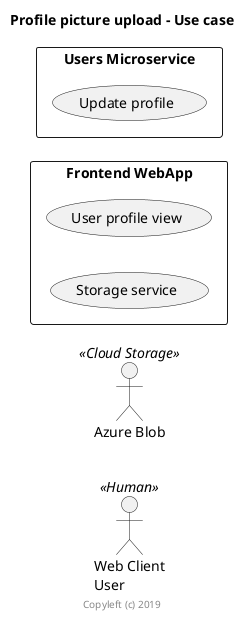@startuml Profile picture upload - Use case
skinparam TitleFontStyle bold

left to right direction
skinparam PackageStyle rect
skinparam TitleFontStyle bold

actor :Web Client\nUser: as user <<Human>>
actor :Azure Blob: as azblob <<Cloud Storage>>

title Profile picture upload - Use case

rectangle "Frontend WebApp" {
    (User profile view)
    (Storage service)    
}

rectangle "Users Microservice" {
    (Update profile)
}

center footer Copyleft (c) 2019
@enduml